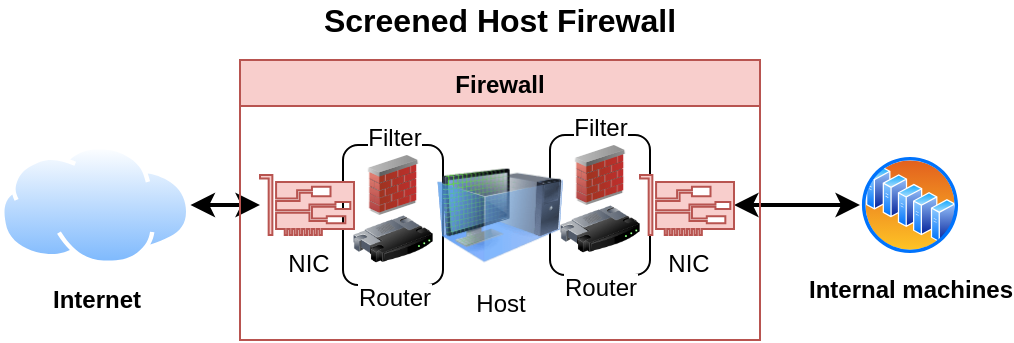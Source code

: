 <mxfile version="13.3.5" type="device"><diagram id="Mek6pXeTTOjL-iYnxTZo" name="Page-1"><mxGraphModel dx="632" dy="469" grid="1" gridSize="10" guides="1" tooltips="1" connect="1" arrows="1" fold="1" page="1" pageScale="1" pageWidth="827" pageHeight="1169" math="0" shadow="0"><root><mxCell id="0"/><mxCell id="1" parent="0"/><mxCell id="rFBqLcZBhbSnczlwodKn-1" value="Internet" style="aspect=fixed;perimeter=ellipsePerimeter;html=1;align=center;shadow=0;dashed=0;spacingTop=3;image;image=img/lib/active_directory/internet_cloud.svg;fontStyle=1" vertex="1" parent="1"><mxGeometry x="10" y="82.5" width="95.24" height="60" as="geometry"/></mxCell><mxCell id="rFBqLcZBhbSnczlwodKn-2" value="Internal machines" style="aspect=fixed;perimeter=ellipsePerimeter;html=1;align=center;shadow=0;dashed=0;spacingTop=3;image;image=img/lib/active_directory/server_farm.svg;fontStyle=1" vertex="1" parent="1"><mxGeometry x="440" y="87.5" width="50" height="50" as="geometry"/></mxCell><mxCell id="rFBqLcZBhbSnczlwodKn-3" value="" style="endArrow=classic;startArrow=classic;html=1;strokeWidth=2;" edge="1" parent="1" source="rFBqLcZBhbSnczlwodKn-19" target="rFBqLcZBhbSnczlwodKn-2"><mxGeometry width="50" height="50" relative="1" as="geometry"><mxPoint x="460" y="130" as="sourcePoint"/><mxPoint x="350" y="110" as="targetPoint"/></mxGeometry></mxCell><mxCell id="rFBqLcZBhbSnczlwodKn-4" value="" style="endArrow=classic;startArrow=classic;html=1;strokeWidth=2;" edge="1" parent="1" source="rFBqLcZBhbSnczlwodKn-1" target="rFBqLcZBhbSnczlwodKn-13"><mxGeometry width="50" height="50" relative="1" as="geometry"><mxPoint x="290" y="100" as="sourcePoint"/><mxPoint x="150" y="95.764" as="targetPoint"/></mxGeometry></mxCell><mxCell id="rFBqLcZBhbSnczlwodKn-5" value="&lt;b&gt;&lt;font style=&quot;font-size: 16px&quot;&gt;Screened Host Firewall&lt;/font&gt;&lt;/b&gt;" style="text;html=1;strokeColor=none;fillColor=none;align=center;verticalAlign=middle;whiteSpace=wrap;rounded=0;" vertex="1" parent="1"><mxGeometry x="130" y="10" width="260" height="20" as="geometry"/></mxCell><mxCell id="rFBqLcZBhbSnczlwodKn-7" value="Firewall" style="swimlane;fillColor=#f8cecc;strokeColor=#b85450;" vertex="1" parent="1"><mxGeometry x="130" y="40" width="260" height="140" as="geometry"/></mxCell><mxCell id="rFBqLcZBhbSnczlwodKn-8" value="" style="group" vertex="1" connectable="0" parent="rFBqLcZBhbSnczlwodKn-7"><mxGeometry x="51.5" y="42.5" width="50" height="70" as="geometry"/></mxCell><mxCell id="rFBqLcZBhbSnczlwodKn-9" value="" style="group" vertex="1" connectable="0" parent="rFBqLcZBhbSnczlwodKn-8"><mxGeometry width="50" height="70" as="geometry"/></mxCell><mxCell id="rFBqLcZBhbSnczlwodKn-10" value="" style="rounded=1;whiteSpace=wrap;html=1;align=center;" vertex="1" parent="rFBqLcZBhbSnczlwodKn-9"><mxGeometry width="50" height="70" as="geometry"/></mxCell><mxCell id="rFBqLcZBhbSnczlwodKn-11" value="Filter" style="image;html=1;labelBackgroundColor=#ffffff;image=img/lib/clip_art/networking/Firewall_02_128x128.png;fontStyle=0;labelPosition=center;verticalLabelPosition=top;align=center;verticalAlign=bottom;" vertex="1" parent="rFBqLcZBhbSnczlwodKn-9"><mxGeometry x="2.75" y="5" width="44.5" height="30" as="geometry"/></mxCell><mxCell id="rFBqLcZBhbSnczlwodKn-12" value="Router" style="image;html=1;labelBackgroundColor=#ffffff;image=img/lib/clip_art/networking/Router_128x128.png;labelPosition=center;verticalLabelPosition=bottom;align=center;verticalAlign=top;" vertex="1" parent="rFBqLcZBhbSnczlwodKn-9"><mxGeometry x="5.0" y="32" width="40" height="30" as="geometry"/></mxCell><mxCell id="rFBqLcZBhbSnczlwodKn-13" value="NIC" style="pointerEvents=1;shadow=0;dashed=0;html=1;strokeColor=#b85450;fillColor=#f8cecc;labelPosition=center;verticalLabelPosition=bottom;verticalAlign=top;outlineConnect=0;align=center;shape=mxgraph.office.devices.nic;" vertex="1" parent="rFBqLcZBhbSnczlwodKn-7"><mxGeometry x="10" y="57.5" width="47" height="30" as="geometry"/></mxCell><mxCell id="rFBqLcZBhbSnczlwodKn-14" value="" style="group" vertex="1" connectable="0" parent="rFBqLcZBhbSnczlwodKn-7"><mxGeometry x="155" y="37.5" width="50" height="70" as="geometry"/></mxCell><mxCell id="rFBqLcZBhbSnczlwodKn-15" value="" style="group" vertex="1" connectable="0" parent="rFBqLcZBhbSnczlwodKn-14"><mxGeometry width="50" height="70" as="geometry"/></mxCell><mxCell id="rFBqLcZBhbSnczlwodKn-16" value="" style="rounded=1;whiteSpace=wrap;html=1;align=center;" vertex="1" parent="rFBqLcZBhbSnczlwodKn-15"><mxGeometry width="50" height="70" as="geometry"/></mxCell><mxCell id="rFBqLcZBhbSnczlwodKn-17" value="Filter" style="image;html=1;labelBackgroundColor=#ffffff;image=img/lib/clip_art/networking/Firewall_02_128x128.png;fontStyle=0;labelPosition=center;verticalLabelPosition=top;align=center;verticalAlign=bottom;" vertex="1" parent="rFBqLcZBhbSnczlwodKn-15"><mxGeometry x="2.75" y="5" width="44.5" height="30" as="geometry"/></mxCell><mxCell id="rFBqLcZBhbSnczlwodKn-18" value="Router" style="image;html=1;labelBackgroundColor=#ffffff;image=img/lib/clip_art/networking/Router_128x128.png;labelPosition=center;verticalLabelPosition=bottom;align=center;verticalAlign=top;" vertex="1" parent="rFBqLcZBhbSnczlwodKn-15"><mxGeometry x="5.0" y="32" width="40" height="30" as="geometry"/></mxCell><mxCell id="rFBqLcZBhbSnczlwodKn-19" value="NIC" style="pointerEvents=1;shadow=0;dashed=0;html=1;strokeColor=#b85450;fillColor=#f8cecc;labelPosition=center;verticalLabelPosition=bottom;verticalAlign=top;outlineConnect=0;align=center;shape=mxgraph.office.devices.nic;" vertex="1" parent="rFBqLcZBhbSnczlwodKn-7"><mxGeometry x="200" y="57.5" width="47" height="30" as="geometry"/></mxCell><mxCell id="rFBqLcZBhbSnczlwodKn-20" value="Host" style="image;html=1;labelBackgroundColor=#ffffff;image=img/lib/clip_art/computers/Virtual_Machine_128x128.png;fontStyle=0" vertex="1" parent="rFBqLcZBhbSnczlwodKn-7"><mxGeometry x="98.5" y="47.5" width="63" height="60" as="geometry"/></mxCell></root></mxGraphModel></diagram></mxfile>